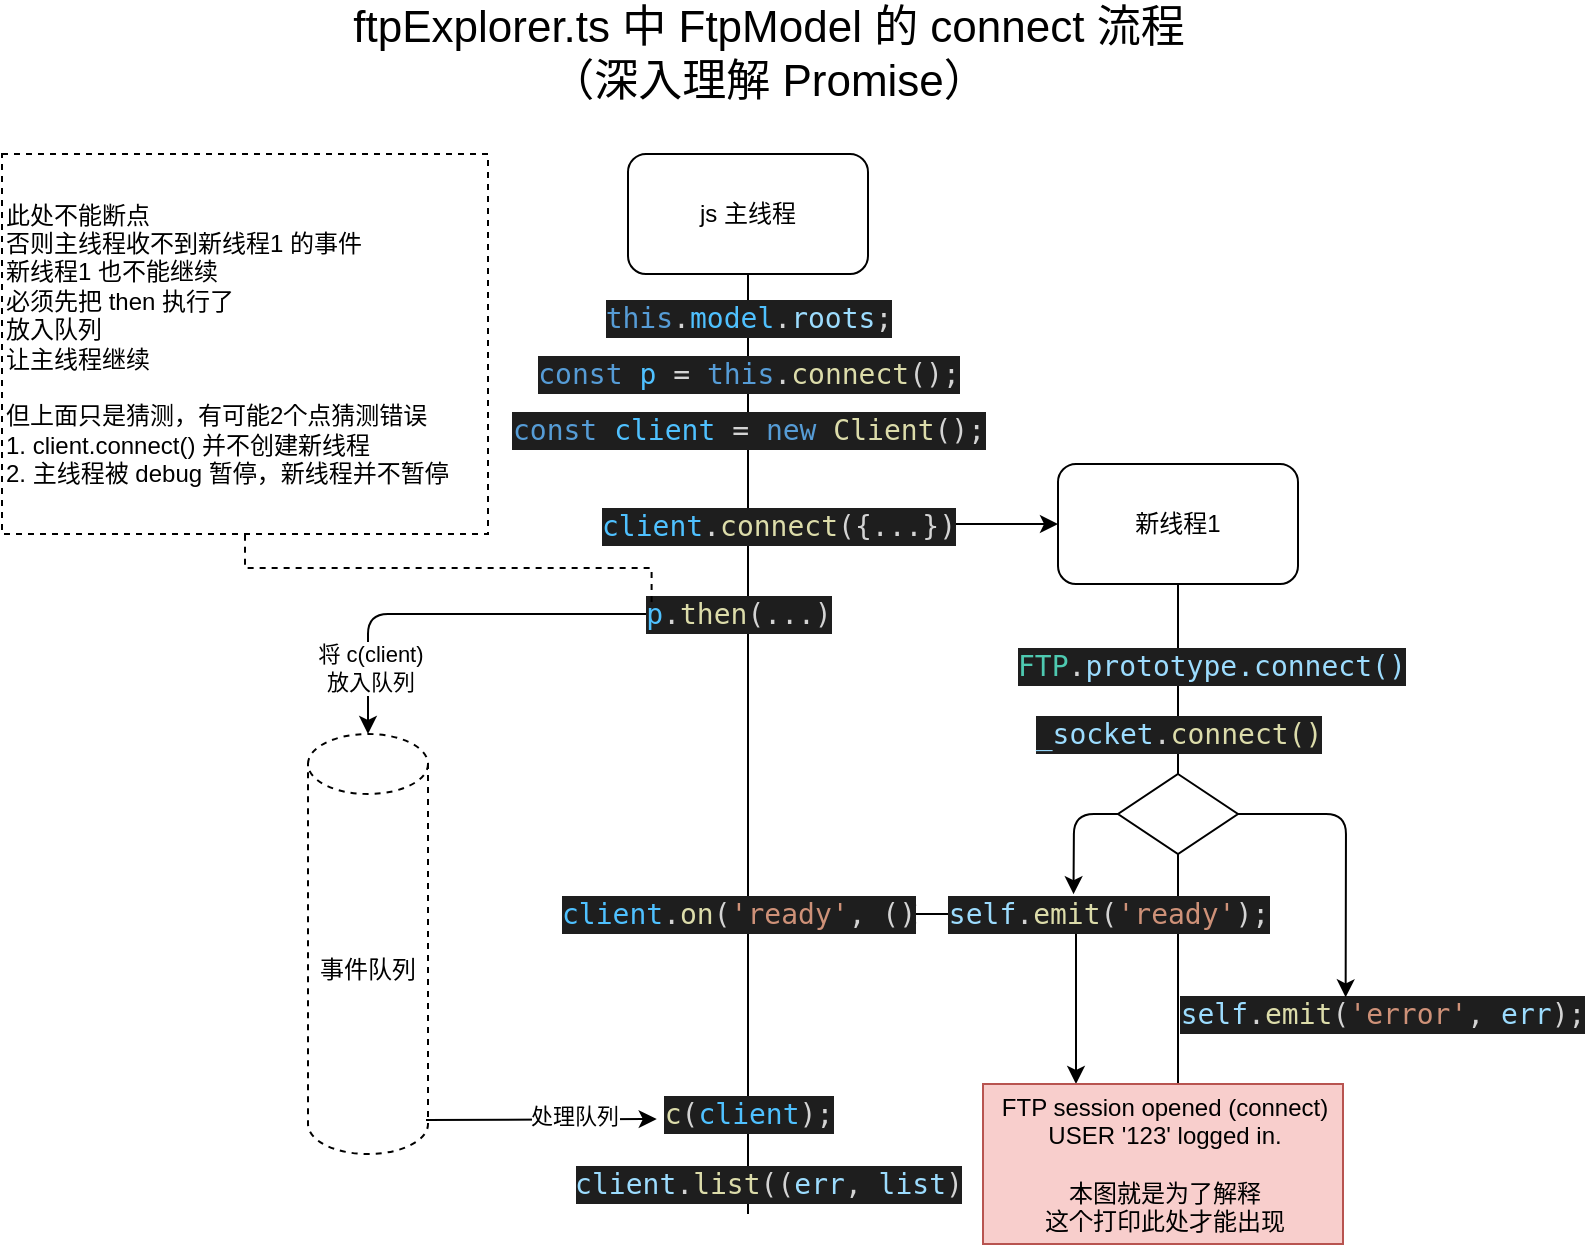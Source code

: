 <mxfile version="15.4.0" type="device"><diagram id="qk-JqeQXHpUGqpJmAmFg" name="Page-1"><mxGraphModel dx="1182" dy="813" grid="1" gridSize="10" guides="1" tooltips="1" connect="1" arrows="1" fold="1" page="1" pageScale="1" pageWidth="850" pageHeight="1100" background="none" math="0" shadow="0"><root><mxCell id="0"/><mxCell id="1" parent="0"/><mxCell id="2" value="js 主线程" style="rounded=1;whiteSpace=wrap;html=1;" parent="1" vertex="1"><mxGeometry x="323" y="90" width="120" height="60" as="geometry"/></mxCell><mxCell id="4" value="" style="endArrow=none;html=1;entryX=0.5;entryY=1;entryDx=0;entryDy=0;" parent="1" target="2" edge="1"><mxGeometry width="50" height="50" relative="1" as="geometry"><mxPoint x="383" y="620" as="sourcePoint"/><mxPoint x="733" y="280" as="targetPoint"/></mxGeometry></mxCell><mxCell id="5" value="&lt;div style=&quot;color: rgb(212 , 212 , 212) ; background-color: rgb(30 , 30 , 30) ; font-family: &amp;#34;source han sans hw sc&amp;#34; , &amp;#34;droid sans mono&amp;#34; , monospace , monospace , &amp;#34;droid sans fallback&amp;#34; ; font-size: 14px ; line-height: 19px&quot;&gt;&lt;span style=&quot;color: #569cd6&quot;&gt;const&lt;/span&gt; &lt;span style=&quot;color: #4fc1ff&quot;&gt;p&lt;/span&gt; = &lt;span style=&quot;color: #569cd6&quot;&gt;this&lt;/span&gt;.&lt;span style=&quot;color: #dcdcaa&quot;&gt;connect&lt;/span&gt;();&lt;/div&gt;" style="text;html=1;align=center;verticalAlign=middle;resizable=0;points=[];autosize=1;strokeColor=none;" parent="1" vertex="1"><mxGeometry x="288" y="190" width="190" height="20" as="geometry"/></mxCell><mxCell id="6" value="&lt;div style=&quot;color: rgb(212 , 212 , 212) ; background-color: rgb(30 , 30 , 30) ; font-family: &amp;#34;source han sans hw sc&amp;#34; , &amp;#34;droid sans mono&amp;#34; , monospace , monospace , &amp;#34;droid sans fallback&amp;#34; ; font-size: 14px ; line-height: 19px&quot;&gt;&lt;span style=&quot;color: #569cd6&quot;&gt;this&lt;/span&gt;.&lt;span style=&quot;color: #4fc1ff&quot;&gt;model&lt;/span&gt;.&lt;span style=&quot;color: #9cdcfe&quot;&gt;roots&lt;/span&gt;;&lt;/div&gt;" style="text;html=1;align=center;verticalAlign=middle;resizable=0;points=[];autosize=1;strokeColor=none;" parent="1" vertex="1"><mxGeometry x="318" y="162" width="130" height="20" as="geometry"/></mxCell><mxCell id="7" value="&lt;div style=&quot;color: rgb(212 , 212 , 212) ; background-color: rgb(30 , 30 , 30) ; font-family: &amp;#34;source han sans hw sc&amp;#34; , &amp;#34;droid sans mono&amp;#34; , monospace , monospace , &amp;#34;droid sans fallback&amp;#34; ; font-size: 14px ; line-height: 19px&quot;&gt;&lt;span style=&quot;color: #569cd6&quot;&gt;const&lt;/span&gt; &lt;span style=&quot;color: #4fc1ff&quot;&gt;client&lt;/span&gt; = &lt;span style=&quot;color: #569cd6&quot;&gt;new&lt;/span&gt; &lt;span style=&quot;color: #dcdcaa&quot;&gt;Client&lt;/span&gt;();&lt;/div&gt;" style="text;html=1;align=center;verticalAlign=middle;resizable=0;points=[];autosize=1;strokeColor=none;" parent="1" vertex="1"><mxGeometry x="278" y="218" width="210" height="20" as="geometry"/></mxCell><mxCell id="10" value="" style="edgeStyle=none;html=1;" parent="1" source="8" target="9" edge="1"><mxGeometry relative="1" as="geometry"/></mxCell><mxCell id="8" value="&lt;div style=&quot;color: rgb(212 , 212 , 212) ; background-color: rgb(30 , 30 , 30) ; font-family: &amp;#34;source han sans hw sc&amp;#34; , &amp;#34;droid sans mono&amp;#34; , monospace , monospace , &amp;#34;droid sans fallback&amp;#34; ; font-weight: normal ; font-size: 14px ; line-height: 19px&quot;&gt;&lt;div&gt;&lt;span style=&quot;color: #4fc1ff&quot;&gt;client&lt;/span&gt;&lt;span style=&quot;color: #d4d4d4&quot;&gt;.&lt;/span&gt;&lt;span style=&quot;color: #dcdcaa&quot;&gt;connect&lt;/span&gt;&lt;span style=&quot;color: #d4d4d4&quot;&gt;({...})&lt;/span&gt;&lt;/div&gt;&lt;/div&gt;" style="text;whiteSpace=wrap;html=1;" parent="1" vertex="1"><mxGeometry x="308" y="260" width="140" height="30" as="geometry"/></mxCell><mxCell id="9" value="新线程1" style="rounded=1;whiteSpace=wrap;html=1;" parent="1" vertex="1"><mxGeometry x="538" y="245" width="120" height="60" as="geometry"/></mxCell><mxCell id="11" value="" style="endArrow=none;html=1;exitX=0.5;exitY=1;exitDx=0;exitDy=0;" parent="1" source="9" edge="1"><mxGeometry width="50" height="50" relative="1" as="geometry"><mxPoint x="683" y="320" as="sourcePoint"/><mxPoint x="598" y="620" as="targetPoint"/></mxGeometry></mxCell><mxCell id="13" value="&lt;div style=&quot;color: rgb(212 , 212 , 212) ; background-color: rgb(30 , 30 , 30) ; font-family: &amp;#34;source han sans hw sc&amp;#34; , &amp;#34;droid sans mono&amp;#34; , monospace , monospace , &amp;#34;droid sans fallback&amp;#34; ; font-weight: normal ; font-size: 14px ; line-height: 19px&quot;&gt;&lt;div&gt;&lt;span style=&quot;color: #4ec9b0&quot;&gt;FTP&lt;/span&gt;&lt;span style=&quot;color: #d4d4d4&quot;&gt;.&lt;/span&gt;&lt;span style=&quot;color: #9cdcfe&quot;&gt;prototype.connect()&lt;/span&gt;&lt;/div&gt;&lt;/div&gt;" style="text;whiteSpace=wrap;html=1;" parent="1" vertex="1"><mxGeometry x="515.5" y="330" width="165" height="30" as="geometry"/></mxCell><mxCell id="14" value="&lt;div style=&quot;color: rgb(212 , 212 , 212) ; background-color: rgb(30 , 30 , 30) ; font-family: &amp;#34;source han sans hw sc&amp;#34; , &amp;#34;droid sans mono&amp;#34; , monospace , monospace , &amp;#34;droid sans fallback&amp;#34; ; font-size: 14px ; line-height: 19px&quot;&gt;&lt;span style=&quot;color: #9cdcfe&quot;&gt;_socket&lt;/span&gt;.&lt;span style=&quot;color: #dcdcaa&quot;&gt;connect()&lt;/span&gt;&lt;/div&gt;" style="text;html=1;align=center;verticalAlign=middle;resizable=0;points=[];autosize=1;strokeColor=none;" parent="1" vertex="1"><mxGeometry x="533" y="370" width="130" height="20" as="geometry"/></mxCell><mxCell id="34" value="" style="edgeStyle=none;html=1;" parent="1" source="15" target="33" edge="1"><mxGeometry relative="1" as="geometry"/></mxCell><mxCell id="48" style="edgeStyle=none;html=1;endArrow=classic;endFill=1;" parent="1" edge="1"><mxGeometry relative="1" as="geometry"><mxPoint x="547" y="480" as="sourcePoint"/><mxPoint x="547" y="555" as="targetPoint"/></mxGeometry></mxCell><mxCell id="15" value="&lt;div style=&quot;color: rgb(212 , 212 , 212) ; background-color: rgb(30 , 30 , 30) ; font-family: &amp;#34;source han sans hw sc&amp;#34; , &amp;#34;droid sans mono&amp;#34; , monospace , monospace , &amp;#34;droid sans fallback&amp;#34; ; font-size: 14px ; line-height: 19px&quot;&gt;&lt;span style=&quot;color: #9cdcfe&quot;&gt;self&lt;/span&gt;.&lt;span style=&quot;color: #dcdcaa&quot;&gt;emit&lt;/span&gt;(&lt;span style=&quot;color: #ce9178&quot;&gt;'ready'&lt;/span&gt;);&lt;/div&gt;" style="text;html=1;align=center;verticalAlign=middle;resizable=0;points=[];autosize=1;strokeColor=none;" parent="1" vertex="1"><mxGeometry x="488" y="460" width="150" height="20" as="geometry"/></mxCell><mxCell id="20" style="edgeStyle=none;html=1;entryX=0.385;entryY=0.004;entryDx=0;entryDy=0;entryPerimeter=0;" parent="1" source="16" target="15" edge="1"><mxGeometry relative="1" as="geometry"><Array as="points"><mxPoint x="546" y="420"/></Array></mxGeometry></mxCell><mxCell id="16" value="" style="rhombus;whiteSpace=wrap;html=1;" parent="1" vertex="1"><mxGeometry x="568" y="400" width="60" height="40" as="geometry"/></mxCell><mxCell id="18" value="&lt;div style=&quot;color: rgb(212 , 212 , 212) ; background-color: rgb(30 , 30 , 30) ; font-family: &amp;#34;source han sans hw sc&amp;#34; , &amp;#34;droid sans mono&amp;#34; , monospace , monospace , &amp;#34;droid sans fallback&amp;#34; ; font-size: 14px ; line-height: 19px&quot;&gt;&lt;span style=&quot;color: #9cdcfe&quot;&gt;self&lt;/span&gt;.&lt;span style=&quot;color: #dcdcaa&quot;&gt;emit&lt;/span&gt;(&lt;span style=&quot;color: #ce9178&quot;&gt;'error'&lt;/span&gt;, &lt;span style=&quot;color: #9cdcfe&quot;&gt;err&lt;/span&gt;);&lt;/div&gt;" style="text;html=1;align=center;verticalAlign=middle;resizable=0;points=[];autosize=1;strokeColor=none;" parent="1" vertex="1"><mxGeometry x="610" y="510" width="180" height="20" as="geometry"/></mxCell><mxCell id="23" style="edgeStyle=none;html=1;entryX=0.399;entryY=0.084;entryDx=0;entryDy=0;entryPerimeter=0;" parent="1" source="16" target="18" edge="1"><mxGeometry relative="1" as="geometry"><mxPoint x="609.838" y="432.108" as="sourcePoint"/><mxPoint x="681.92" y="505.84" as="targetPoint"/><Array as="points"><mxPoint x="682" y="420"/></Array></mxGeometry></mxCell><mxCell id="28" style="edgeStyle=none;html=1;" parent="1" source="24" edge="1"><mxGeometry relative="1" as="geometry"><mxPoint x="193" y="380" as="targetPoint"/><Array as="points"><mxPoint x="193" y="320"/></Array></mxGeometry></mxCell><mxCell id="43" value="将 c(client)&lt;br&gt;放入队列" style="edgeLabel;html=1;align=center;verticalAlign=middle;resizable=0;points=[];" parent="28" vertex="1" connectable="0"><mxGeometry x="0.785" y="1" relative="1" as="geometry"><mxPoint y="-12" as="offset"/></mxGeometry></mxCell><mxCell id="24" value="&lt;div style=&quot;color: rgb(212 , 212 , 212) ; background-color: rgb(30 , 30 , 30) ; font-family: &amp;#34;source han sans hw sc&amp;#34; , &amp;#34;droid sans mono&amp;#34; , monospace , monospace , &amp;#34;droid sans fallback&amp;#34; ; font-size: 14px ; line-height: 19px&quot;&gt;&lt;span style=&quot;color: #4fc1ff&quot;&gt;p&lt;/span&gt;.&lt;span style=&quot;color: #dcdcaa&quot;&gt;then&lt;/span&gt;(...)&lt;/div&gt;" style="text;html=1;align=center;verticalAlign=middle;resizable=0;points=[];autosize=1;strokeColor=none;" parent="1" vertex="1"><mxGeometry x="333" y="310" width="90" height="20" as="geometry"/></mxCell><mxCell id="31" value="此处不能断点&lt;br&gt;否则主线程收不到新线程1 的事件&lt;br&gt;新线程1 也不能继续&lt;br&gt;必须先把 then 执行了&lt;br&gt;放入队列&lt;br&gt;让主线程继续&lt;br&gt;&lt;br&gt;但上面只是猜测，有可能2个点猜测错误&lt;br&gt;1. client.connect() 并不创建新线程&lt;br&gt;2. 主线程被 debug 暂停，新线程并不暂停" style="whiteSpace=wrap;html=1;align=left;verticalAlign=middle;treeFolding=1;treeMoving=1;newEdgeStyle={&quot;edgeStyle&quot;:&quot;elbowEdgeStyle&quot;,&quot;startArrow&quot;:&quot;none&quot;,&quot;endArrow&quot;:&quot;none&quot;};dashed=1;" parent="1" vertex="1"><mxGeometry x="10" y="90" width="243" height="190" as="geometry"/></mxCell><mxCell id="32" value="" style="edgeStyle=elbowEdgeStyle;elbow=vertical;startArrow=none;endArrow=none;rounded=0;dashed=1;exitX=0.02;exitY=0.201;exitDx=0;exitDy=0;exitPerimeter=0;" parent="1" source="24" target="31" edge="1"><mxGeometry relative="1" as="geometry"><mxPoint x="153" y="260" as="sourcePoint"/></mxGeometry></mxCell><mxCell id="33" value="&lt;div style=&quot;color: rgb(212 , 212 , 212) ; background-color: rgb(30 , 30 , 30) ; font-family: &amp;#34;source han sans hw sc&amp;#34; , &amp;#34;droid sans mono&amp;#34; , monospace , monospace , &amp;#34;droid sans fallback&amp;#34; ; font-size: 14px ; line-height: 19px&quot;&gt;&lt;span style=&quot;color: #4fc1ff&quot;&gt;client&lt;/span&gt;.&lt;span style=&quot;color: #dcdcaa&quot;&gt;on&lt;/span&gt;(&lt;span style=&quot;color: #ce9178&quot;&gt;'ready'&lt;/span&gt;, ()&lt;/div&gt;" style="text;html=1;align=center;verticalAlign=middle;resizable=0;points=[];autosize=1;strokeColor=none;" parent="1" vertex="1"><mxGeometry x="298" y="460" width="160" height="20" as="geometry"/></mxCell><mxCell id="38" value="&lt;div style=&quot;color: rgb(212 , 212 , 212) ; background-color: rgb(30 , 30 , 30) ; font-family: &amp;#34;source han sans hw sc&amp;#34; , &amp;#34;droid sans mono&amp;#34; , monospace , monospace , &amp;#34;droid sans fallback&amp;#34; ; font-size: 14px ; line-height: 19px&quot;&gt;&lt;span style=&quot;color: #dcdcaa&quot;&gt;c&lt;/span&gt;(&lt;span style=&quot;color: #4fc1ff&quot;&gt;client&lt;/span&gt;);&lt;/div&gt;" style="text;html=1;align=center;verticalAlign=middle;resizable=0;points=[];autosize=1;strokeColor=none;" parent="1" vertex="1"><mxGeometry x="338" y="560" width="90" height="20" as="geometry"/></mxCell><mxCell id="41" value="&lt;div style=&quot;color: rgb(212 , 212 , 212) ; background-color: rgb(30 , 30 , 30) ; font-family: &amp;#34;source han sans hw sc&amp;#34; , &amp;#34;droid sans mono&amp;#34; , monospace , monospace , &amp;#34;droid sans fallback&amp;#34; ; font-size: 14px ; line-height: 19px&quot;&gt;&lt;span style=&quot;color: #9cdcfe&quot;&gt;client&lt;/span&gt;.&lt;span style=&quot;color: #dcdcaa&quot;&gt;list&lt;/span&gt;((&lt;span style=&quot;color: #9cdcfe&quot;&gt;err&lt;/span&gt;, &lt;span style=&quot;color: #9cdcfe&quot;&gt;list&lt;/span&gt;)&lt;/div&gt;" style="text;html=1;align=center;verticalAlign=middle;resizable=0;points=[];autosize=1;strokeColor=none;" parent="1" vertex="1"><mxGeometry x="303" y="595" width="180" height="20" as="geometry"/></mxCell><mxCell id="44" value="事件队列" style="shape=cylinder3;whiteSpace=wrap;html=1;boundedLbl=1;backgroundOutline=1;size=15;dashed=1;" parent="1" vertex="1"><mxGeometry x="163" y="380" width="60" height="210" as="geometry"/></mxCell><mxCell id="45" value="" style="endArrow=classic;html=1;entryX=-0.007;entryY=0.626;entryDx=0;entryDy=0;entryPerimeter=0;endFill=1;" parent="1" target="38" edge="1"><mxGeometry width="50" height="50" relative="1" as="geometry"><mxPoint x="222" y="573" as="sourcePoint"/><mxPoint x="533" y="340" as="targetPoint"/></mxGeometry></mxCell><mxCell id="46" value="处理队列" style="edgeLabel;html=1;align=center;verticalAlign=middle;resizable=0;points=[];" parent="45" vertex="1" connectable="0"><mxGeometry x="0.277" y="2" relative="1" as="geometry"><mxPoint as="offset"/></mxGeometry></mxCell><mxCell id="47" value="FTP session opened (connect)&lt;br&gt;USER '123' logged in.&lt;br&gt;&lt;br&gt;本图就是为了解释&lt;br&gt;这个打印此处才能出现&lt;br&gt;" style="text;html=1;align=center;verticalAlign=middle;resizable=0;points=[];autosize=1;strokeColor=#b85450;fillColor=#f8cecc;" parent="1" vertex="1"><mxGeometry x="500.5" y="555" width="180" height="80" as="geometry"/></mxCell><mxCell id="49" value="&lt;font style=&quot;font-size: 22px&quot;&gt;ftpExplorer.ts 中 FtpModel 的 connect 流程&lt;br&gt;（深入理解 Promise）&lt;/font&gt;" style="text;html=1;align=center;verticalAlign=middle;resizable=0;points=[];autosize=1;strokeColor=none;" parent="1" vertex="1"><mxGeometry x="178" y="20" width="430" height="40" as="geometry"/></mxCell></root></mxGraphModel></diagram></mxfile>